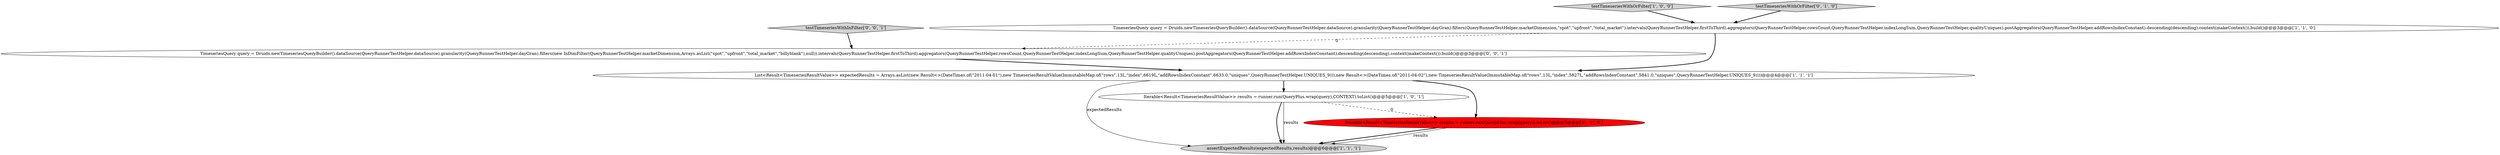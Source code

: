 digraph {
4 [style = filled, label = "assertExpectedResults(expectedResults,results)@@@6@@@['1', '1', '1']", fillcolor = lightgray, shape = ellipse image = "AAA0AAABBB1BBB"];
1 [style = filled, label = "testTimeseriesWithOrFilter['1', '0', '0']", fillcolor = lightgray, shape = diamond image = "AAA0AAABBB1BBB"];
3 [style = filled, label = "TimeseriesQuery query = Druids.newTimeseriesQueryBuilder().dataSource(QueryRunnerTestHelper.dataSource).granularity(QueryRunnerTestHelper.dayGran).filters(QueryRunnerTestHelper.marketDimension,\"spot\",\"upfront\",\"total_market\").intervals(QueryRunnerTestHelper.firstToThird).aggregators(QueryRunnerTestHelper.rowsCount,QueryRunnerTestHelper.indexLongSum,QueryRunnerTestHelper.qualityUniques).postAggregators(QueryRunnerTestHelper.addRowsIndexConstant).descending(descending).context(makeContext()).build()@@@3@@@['1', '1', '0']", fillcolor = white, shape = ellipse image = "AAA0AAABBB1BBB"];
0 [style = filled, label = "List<Result<TimeseriesResultValue>> expectedResults = Arrays.asList(new Result<>(DateTimes.of(\"2011-04-01\"),new TimeseriesResultValue(ImmutableMap.of(\"rows\",13L,\"index\",6619L,\"addRowsIndexConstant\",6633.0,\"uniques\",QueryRunnerTestHelper.UNIQUES_9))),new Result<>(DateTimes.of(\"2011-04-02\"),new TimeseriesResultValue(ImmutableMap.of(\"rows\",13L,\"index\",5827L,\"addRowsIndexConstant\",5841.0,\"uniques\",QueryRunnerTestHelper.UNIQUES_9))))@@@4@@@['1', '1', '1']", fillcolor = white, shape = ellipse image = "AAA0AAABBB1BBB"];
2 [style = filled, label = "Iterable<Result<TimeseriesResultValue>> results = runner.run(QueryPlus.wrap(query),CONTEXT).toList()@@@5@@@['1', '0', '1']", fillcolor = white, shape = ellipse image = "AAA0AAABBB1BBB"];
6 [style = filled, label = "Iterable<Result<TimeseriesResultValue>> results = runner.run(QueryPlus.wrap(query)).toList()@@@5@@@['0', '1', '0']", fillcolor = red, shape = ellipse image = "AAA1AAABBB2BBB"];
7 [style = filled, label = "testTimeseriesWithInFilter['0', '0', '1']", fillcolor = lightgray, shape = diamond image = "AAA0AAABBB3BBB"];
5 [style = filled, label = "testTimeseriesWithOrFilter['0', '1', '0']", fillcolor = lightgray, shape = diamond image = "AAA0AAABBB2BBB"];
8 [style = filled, label = "TimeseriesQuery query = Druids.newTimeseriesQueryBuilder().dataSource(QueryRunnerTestHelper.dataSource).granularity(QueryRunnerTestHelper.dayGran).filters(new InDimFilter(QueryRunnerTestHelper.marketDimension,Arrays.asList(\"spot\",\"upfront\",\"total_market\",\"billyblank\"),null)).intervals(QueryRunnerTestHelper.firstToThird).aggregators(QueryRunnerTestHelper.rowsCount,QueryRunnerTestHelper.indexLongSum,QueryRunnerTestHelper.qualityUniques).postAggregators(QueryRunnerTestHelper.addRowsIndexConstant).descending(descending).context(makeContext()).build()@@@3@@@['0', '0', '1']", fillcolor = white, shape = ellipse image = "AAA0AAABBB3BBB"];
1->3 [style = bold, label=""];
5->3 [style = bold, label=""];
8->0 [style = bold, label=""];
3->8 [style = dashed, label="0"];
6->4 [style = bold, label=""];
0->4 [style = solid, label="expectedResults"];
6->4 [style = solid, label="results"];
7->8 [style = bold, label=""];
2->4 [style = bold, label=""];
0->6 [style = bold, label=""];
2->4 [style = solid, label="results"];
3->0 [style = bold, label=""];
0->2 [style = bold, label=""];
2->6 [style = dashed, label="0"];
}
